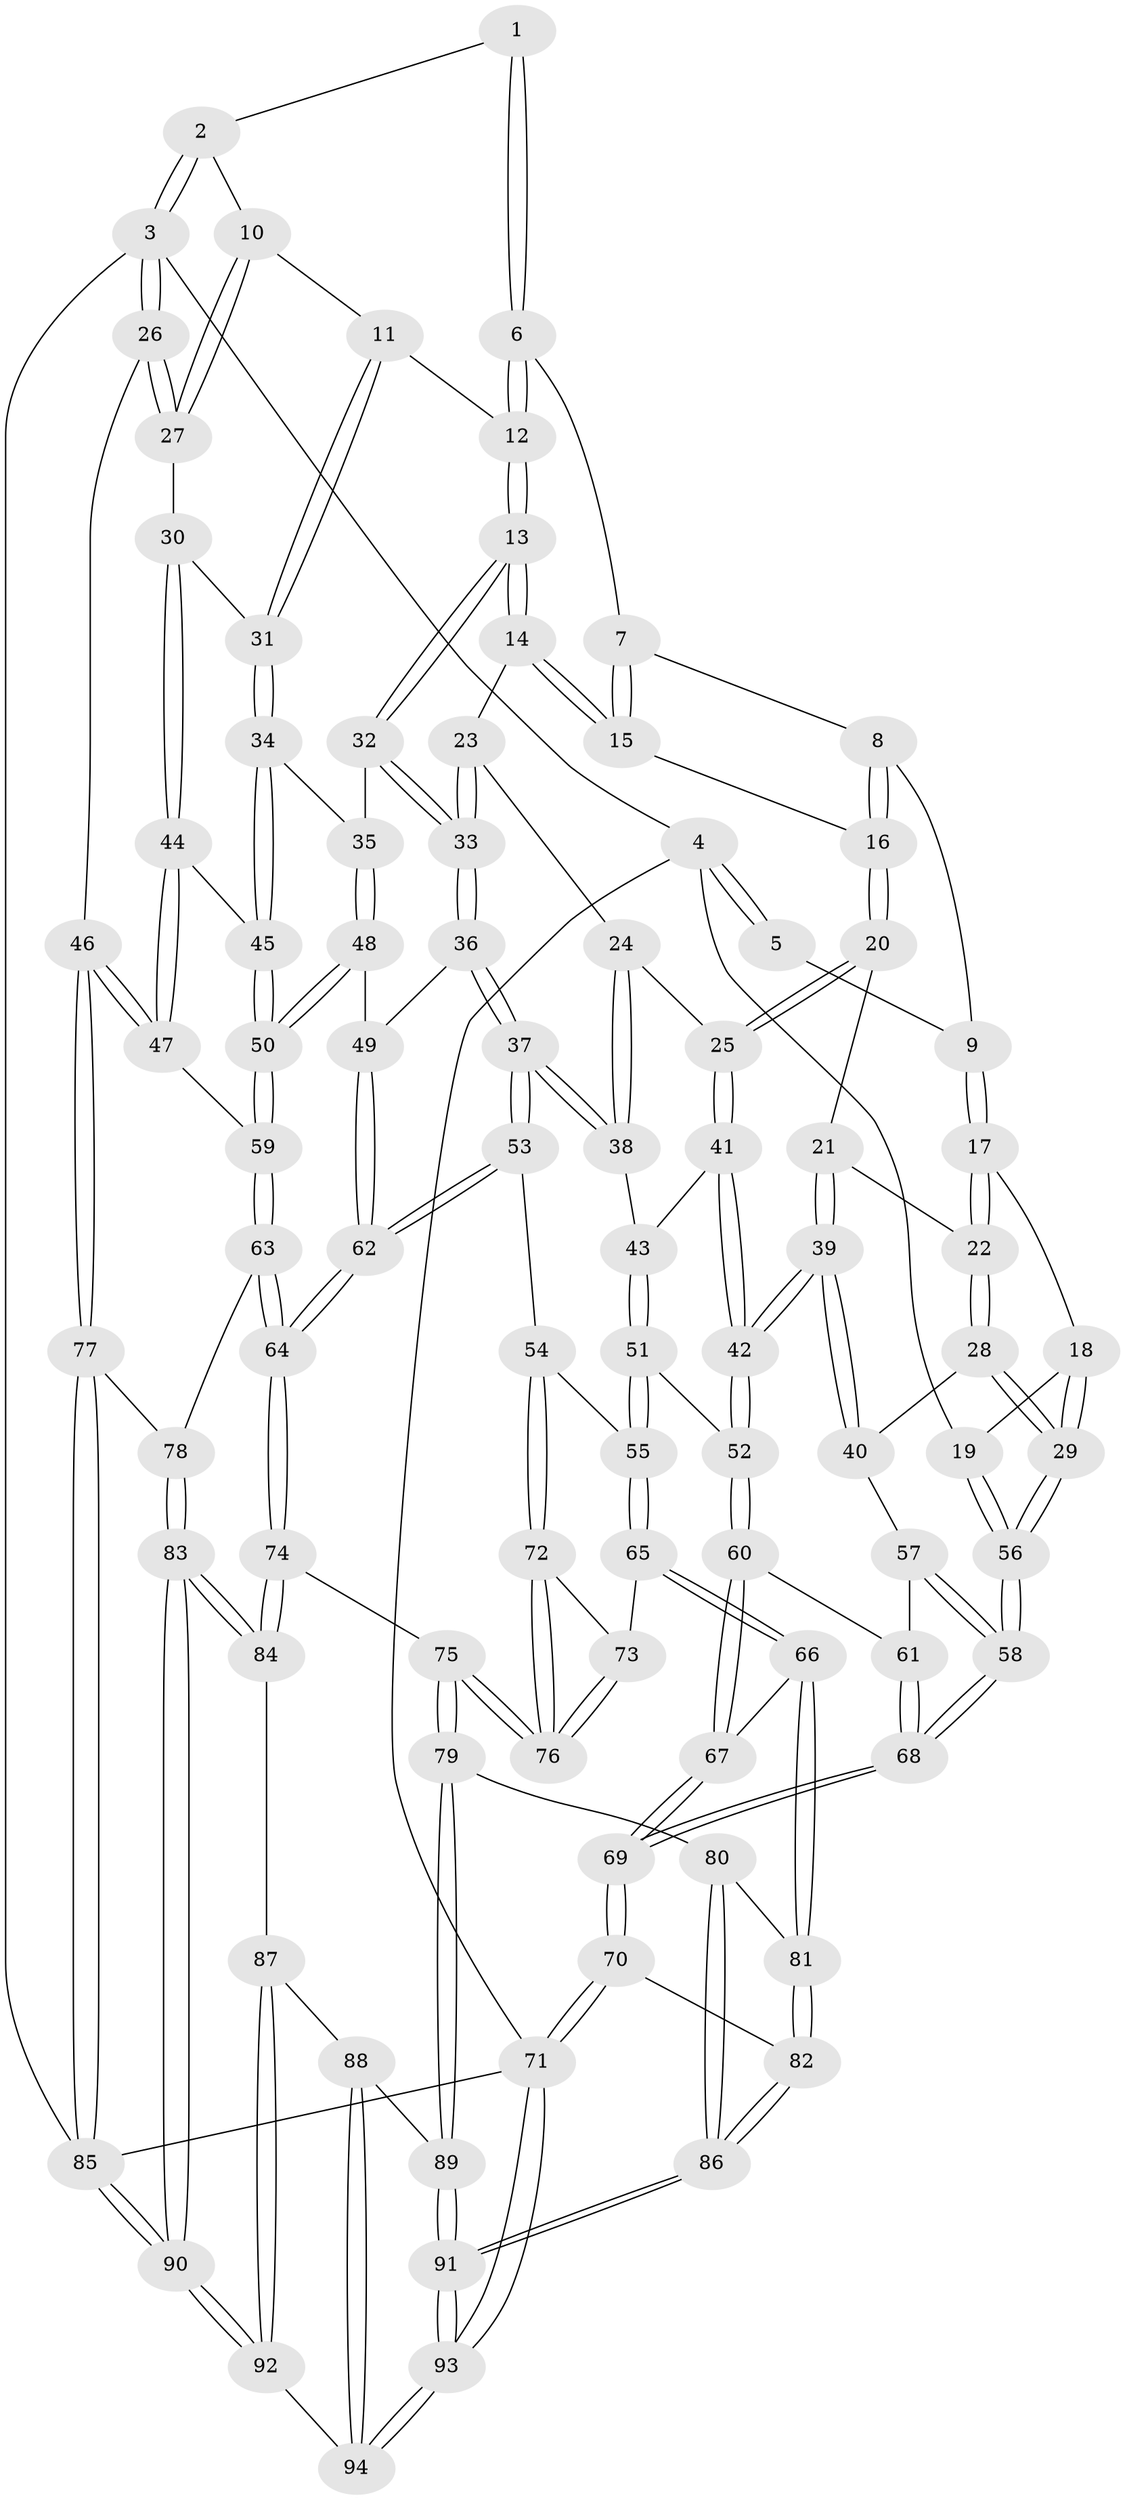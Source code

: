 // coarse degree distribution, {6: 0.10714285714285714, 4: 0.21428571428571427, 2: 0.14285714285714285, 3: 0.35714285714285715, 5: 0.07142857142857142, 8: 0.03571428571428571, 9: 0.03571428571428571, 7: 0.03571428571428571}
// Generated by graph-tools (version 1.1) at 2025/07/03/04/25 22:07:05]
// undirected, 94 vertices, 232 edges
graph export_dot {
graph [start="1"]
  node [color=gray90,style=filled];
  1 [pos="+0.5657035814394608+0"];
  2 [pos="+1+0"];
  3 [pos="+1+0"];
  4 [pos="+0+0"];
  5 [pos="+0.06497139747694383+0"];
  6 [pos="+0.5657440270519021+0"];
  7 [pos="+0.5627276859558454+0"];
  8 [pos="+0.2993171942379603+0.0897196953177472"];
  9 [pos="+0.1774864794785533+0.05852006244384641"];
  10 [pos="+0.8592419942183195+0.15147138175625652"];
  11 [pos="+0.8179847716000088+0.16593900799309408"];
  12 [pos="+0.7398102075644856+0.16240820144369367"];
  13 [pos="+0.7362988925209673+0.1672764550701761"];
  14 [pos="+0.46837841920409157+0.20405326994734466"];
  15 [pos="+0.4551080576687552+0.15786634318302553"];
  16 [pos="+0.3444947633571206+0.1416204473490697"];
  17 [pos="+0.14820075709296476+0.18040657604166835"];
  18 [pos="+0.13299778145112484+0.18390128752916932"];
  19 [pos="+0+0.017112352341733264"];
  20 [pos="+0.26418190563778166+0.25068446295332736"];
  21 [pos="+0.22683205286530653+0.2428933517024061"];
  22 [pos="+0.17027776595956998+0.21004650977398734"];
  23 [pos="+0.46812666273443376+0.20662787144450645"];
  24 [pos="+0.46006458514234594+0.22494131022720618"];
  25 [pos="+0.29366591488773425+0.275129100372839"];
  26 [pos="+1+0.1833744700742441"];
  27 [pos="+1+0.19210805321092267"];
  28 [pos="+0.10800120780518721+0.3843176404417597"];
  29 [pos="+0+0.3795098078196922"];
  30 [pos="+0.920637900382181+0.333623043396456"];
  31 [pos="+0.8583564481863162+0.28738533715376996"];
  32 [pos="+0.7033671942094524+0.2555128832208347"];
  33 [pos="+0.6535053869130022+0.316864514054947"];
  34 [pos="+0.8280978640367909+0.35310324914467184"];
  35 [pos="+0.791170086839412+0.3552156316820717"];
  36 [pos="+0.6477743576540558+0.3331998055141209"];
  37 [pos="+0.5213631541632943+0.43247763103278775"];
  38 [pos="+0.4621173960712196+0.3461818188359288"];
  39 [pos="+0.19184959949094965+0.42161294166916624"];
  40 [pos="+0.1424692291934341+0.40727668447277493"];
  41 [pos="+0.3146477677228461+0.34155152887736007"];
  42 [pos="+0.2106782839180988+0.4353385171374013"];
  43 [pos="+0.3389543769259164+0.3560967080455372"];
  44 [pos="+0.9183528259485059+0.41333406343360113"];
  45 [pos="+0.848020755961706+0.376208059752809"];
  46 [pos="+1+0.5664016995106356"];
  47 [pos="+0.9687466096006278+0.5218171113542404"];
  48 [pos="+0.7507452584064847+0.4602248630895147"];
  49 [pos="+0.7501991108740965+0.46020803177364566"];
  50 [pos="+0.7610900165342227+0.46462570591287766"];
  51 [pos="+0.3546977524358303+0.48448831899212935"];
  52 [pos="+0.22699667514745625+0.4734642271061156"];
  53 [pos="+0.5164385216068018+0.4719572427717513"];
  54 [pos="+0.44746404321041927+0.502180020615221"];
  55 [pos="+0.36505969034612834+0.4912862004360402"];
  56 [pos="+0+0.4075802576363586"];
  57 [pos="+0.10500739081098259+0.48627291938586986"];
  58 [pos="+0+0.4474064925796954"];
  59 [pos="+0.8834930819250026+0.5412271106938885"];
  60 [pos="+0.1929680617746177+0.5807969850250561"];
  61 [pos="+0.11136944917757445+0.5354218670468263"];
  62 [pos="+0.6070490252219277+0.5689894207242108"];
  63 [pos="+0.7868395410198296+0.654482331649719"];
  64 [pos="+0.6338119994137293+0.6884670747289436"];
  65 [pos="+0.2961285882690362+0.6239410902916055"];
  66 [pos="+0.2087926654523722+0.6212369567369181"];
  67 [pos="+0.19299113506338653+0.5809504625385574"];
  68 [pos="+0+0.5475297851169072"];
  69 [pos="+0+0.6561276450467951"];
  70 [pos="+0+0.6972155396380872"];
  71 [pos="+0+1"];
  72 [pos="+0.4351353914148328+0.5426280313436019"];
  73 [pos="+0.2980759063829131+0.6250565978926841"];
  74 [pos="+0.606534819846283+0.7452701343737584"];
  75 [pos="+0.44012533497266226+0.7743954238299672"];
  76 [pos="+0.4020148159357237+0.697161722587186"];
  77 [pos="+1+0.6449130912627604"];
  78 [pos="+0.8795407993853341+0.7666237787897522"];
  79 [pos="+0.413623812611421+0.8044089984349824"];
  80 [pos="+0.260165305821655+0.7973658050518458"];
  81 [pos="+0.18066542995961202+0.6898032076555218"];
  82 [pos="+0+0.766164761779908"];
  83 [pos="+0.804424677605648+0.9786090958938118"];
  84 [pos="+0.6443274542972572+0.8118130542648999"];
  85 [pos="+1+1"];
  86 [pos="+0.14542905609614049+0.9431197861800222"];
  87 [pos="+0.5800747621686374+0.9060026180875829"];
  88 [pos="+0.41150293275310407+0.9551031162232604"];
  89 [pos="+0.4066615288144762+0.8845054873219074"];
  90 [pos="+0.927893903210497+1"];
  91 [pos="+0.1454988591076804+0.9435134060421739"];
  92 [pos="+0.44971187751333763+1"];
  93 [pos="+0.15811844666559446+1"];
  94 [pos="+0.41471116269718356+1"];
  1 -- 2;
  1 -- 6;
  1 -- 6;
  2 -- 3;
  2 -- 3;
  2 -- 10;
  3 -- 4;
  3 -- 26;
  3 -- 26;
  3 -- 85;
  4 -- 5;
  4 -- 5;
  4 -- 19;
  4 -- 71;
  5 -- 9;
  6 -- 7;
  6 -- 12;
  6 -- 12;
  7 -- 8;
  7 -- 15;
  7 -- 15;
  8 -- 9;
  8 -- 16;
  8 -- 16;
  9 -- 17;
  9 -- 17;
  10 -- 11;
  10 -- 27;
  10 -- 27;
  11 -- 12;
  11 -- 31;
  11 -- 31;
  12 -- 13;
  12 -- 13;
  13 -- 14;
  13 -- 14;
  13 -- 32;
  13 -- 32;
  14 -- 15;
  14 -- 15;
  14 -- 23;
  15 -- 16;
  16 -- 20;
  16 -- 20;
  17 -- 18;
  17 -- 22;
  17 -- 22;
  18 -- 19;
  18 -- 29;
  18 -- 29;
  19 -- 56;
  19 -- 56;
  20 -- 21;
  20 -- 25;
  20 -- 25;
  21 -- 22;
  21 -- 39;
  21 -- 39;
  22 -- 28;
  22 -- 28;
  23 -- 24;
  23 -- 33;
  23 -- 33;
  24 -- 25;
  24 -- 38;
  24 -- 38;
  25 -- 41;
  25 -- 41;
  26 -- 27;
  26 -- 27;
  26 -- 46;
  27 -- 30;
  28 -- 29;
  28 -- 29;
  28 -- 40;
  29 -- 56;
  29 -- 56;
  30 -- 31;
  30 -- 44;
  30 -- 44;
  31 -- 34;
  31 -- 34;
  32 -- 33;
  32 -- 33;
  32 -- 35;
  33 -- 36;
  33 -- 36;
  34 -- 35;
  34 -- 45;
  34 -- 45;
  35 -- 48;
  35 -- 48;
  36 -- 37;
  36 -- 37;
  36 -- 49;
  37 -- 38;
  37 -- 38;
  37 -- 53;
  37 -- 53;
  38 -- 43;
  39 -- 40;
  39 -- 40;
  39 -- 42;
  39 -- 42;
  40 -- 57;
  41 -- 42;
  41 -- 42;
  41 -- 43;
  42 -- 52;
  42 -- 52;
  43 -- 51;
  43 -- 51;
  44 -- 45;
  44 -- 47;
  44 -- 47;
  45 -- 50;
  45 -- 50;
  46 -- 47;
  46 -- 47;
  46 -- 77;
  46 -- 77;
  47 -- 59;
  48 -- 49;
  48 -- 50;
  48 -- 50;
  49 -- 62;
  49 -- 62;
  50 -- 59;
  50 -- 59;
  51 -- 52;
  51 -- 55;
  51 -- 55;
  52 -- 60;
  52 -- 60;
  53 -- 54;
  53 -- 62;
  53 -- 62;
  54 -- 55;
  54 -- 72;
  54 -- 72;
  55 -- 65;
  55 -- 65;
  56 -- 58;
  56 -- 58;
  57 -- 58;
  57 -- 58;
  57 -- 61;
  58 -- 68;
  58 -- 68;
  59 -- 63;
  59 -- 63;
  60 -- 61;
  60 -- 67;
  60 -- 67;
  61 -- 68;
  61 -- 68;
  62 -- 64;
  62 -- 64;
  63 -- 64;
  63 -- 64;
  63 -- 78;
  64 -- 74;
  64 -- 74;
  65 -- 66;
  65 -- 66;
  65 -- 73;
  66 -- 67;
  66 -- 81;
  66 -- 81;
  67 -- 69;
  67 -- 69;
  68 -- 69;
  68 -- 69;
  69 -- 70;
  69 -- 70;
  70 -- 71;
  70 -- 71;
  70 -- 82;
  71 -- 93;
  71 -- 93;
  71 -- 85;
  72 -- 73;
  72 -- 76;
  72 -- 76;
  73 -- 76;
  73 -- 76;
  74 -- 75;
  74 -- 84;
  74 -- 84;
  75 -- 76;
  75 -- 76;
  75 -- 79;
  75 -- 79;
  77 -- 78;
  77 -- 85;
  77 -- 85;
  78 -- 83;
  78 -- 83;
  79 -- 80;
  79 -- 89;
  79 -- 89;
  80 -- 81;
  80 -- 86;
  80 -- 86;
  81 -- 82;
  81 -- 82;
  82 -- 86;
  82 -- 86;
  83 -- 84;
  83 -- 84;
  83 -- 90;
  83 -- 90;
  84 -- 87;
  85 -- 90;
  85 -- 90;
  86 -- 91;
  86 -- 91;
  87 -- 88;
  87 -- 92;
  87 -- 92;
  88 -- 89;
  88 -- 94;
  88 -- 94;
  89 -- 91;
  89 -- 91;
  90 -- 92;
  90 -- 92;
  91 -- 93;
  91 -- 93;
  92 -- 94;
  93 -- 94;
  93 -- 94;
}
